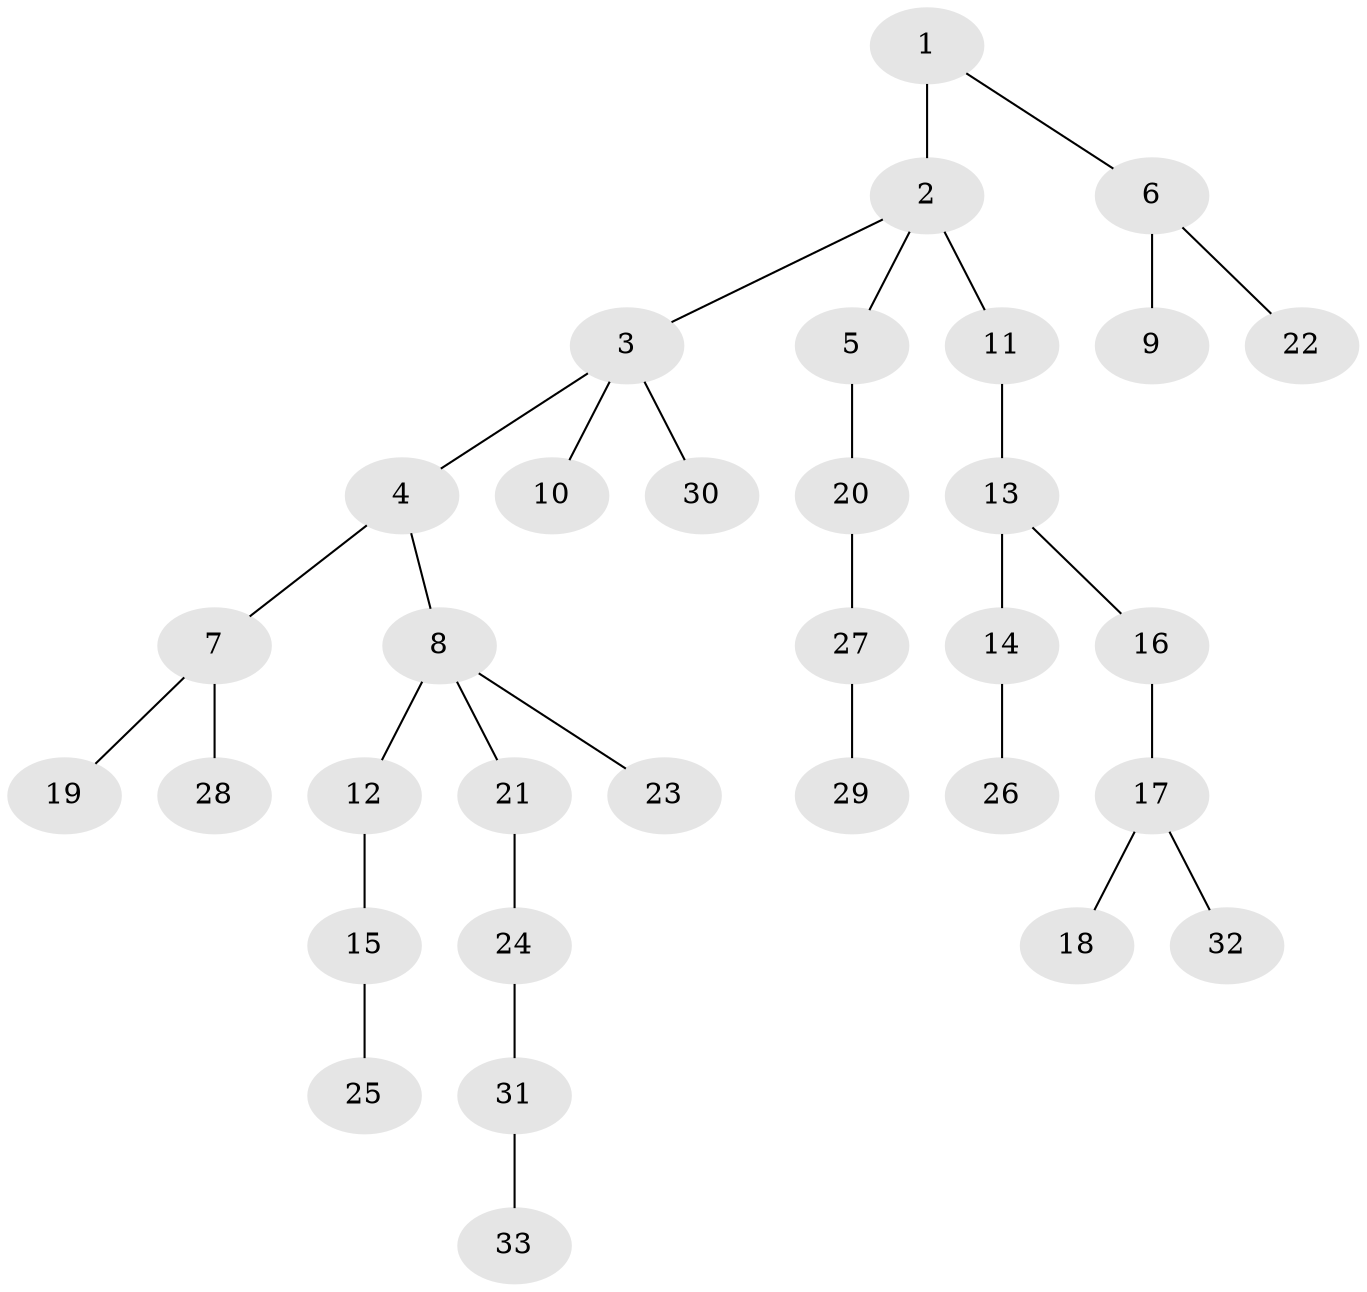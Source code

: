 // original degree distribution, {5: 0.046875, 4: 0.09375, 2: 0.1875, 3: 0.15625, 1: 0.515625}
// Generated by graph-tools (version 1.1) at 2025/51/03/04/25 22:51:57]
// undirected, 33 vertices, 32 edges
graph export_dot {
  node [color=gray90,style=filled];
  1;
  2;
  3;
  4;
  5;
  6;
  7;
  8;
  9;
  10;
  11;
  12;
  13;
  14;
  15;
  16;
  17;
  18;
  19;
  20;
  21;
  22;
  23;
  24;
  25;
  26;
  27;
  28;
  29;
  30;
  31;
  32;
  33;
  1 -- 2 [weight=3.0];
  1 -- 6 [weight=1.0];
  2 -- 3 [weight=1.0];
  2 -- 5 [weight=1.0];
  2 -- 11 [weight=1.0];
  3 -- 4 [weight=1.0];
  3 -- 10 [weight=1.0];
  3 -- 30 [weight=1.0];
  4 -- 7 [weight=1.0];
  4 -- 8 [weight=1.0];
  5 -- 20 [weight=1.0];
  6 -- 9 [weight=1.0];
  6 -- 22 [weight=1.0];
  7 -- 19 [weight=1.0];
  7 -- 28 [weight=2.0];
  8 -- 12 [weight=1.0];
  8 -- 21 [weight=1.0];
  8 -- 23 [weight=1.0];
  11 -- 13 [weight=2.0];
  12 -- 15 [weight=2.0];
  13 -- 14 [weight=1.0];
  13 -- 16 [weight=1.0];
  14 -- 26 [weight=1.0];
  15 -- 25 [weight=1.0];
  16 -- 17 [weight=1.0];
  17 -- 18 [weight=1.0];
  17 -- 32 [weight=1.0];
  20 -- 27 [weight=1.0];
  21 -- 24 [weight=1.0];
  24 -- 31 [weight=1.0];
  27 -- 29 [weight=1.0];
  31 -- 33 [weight=1.0];
}

